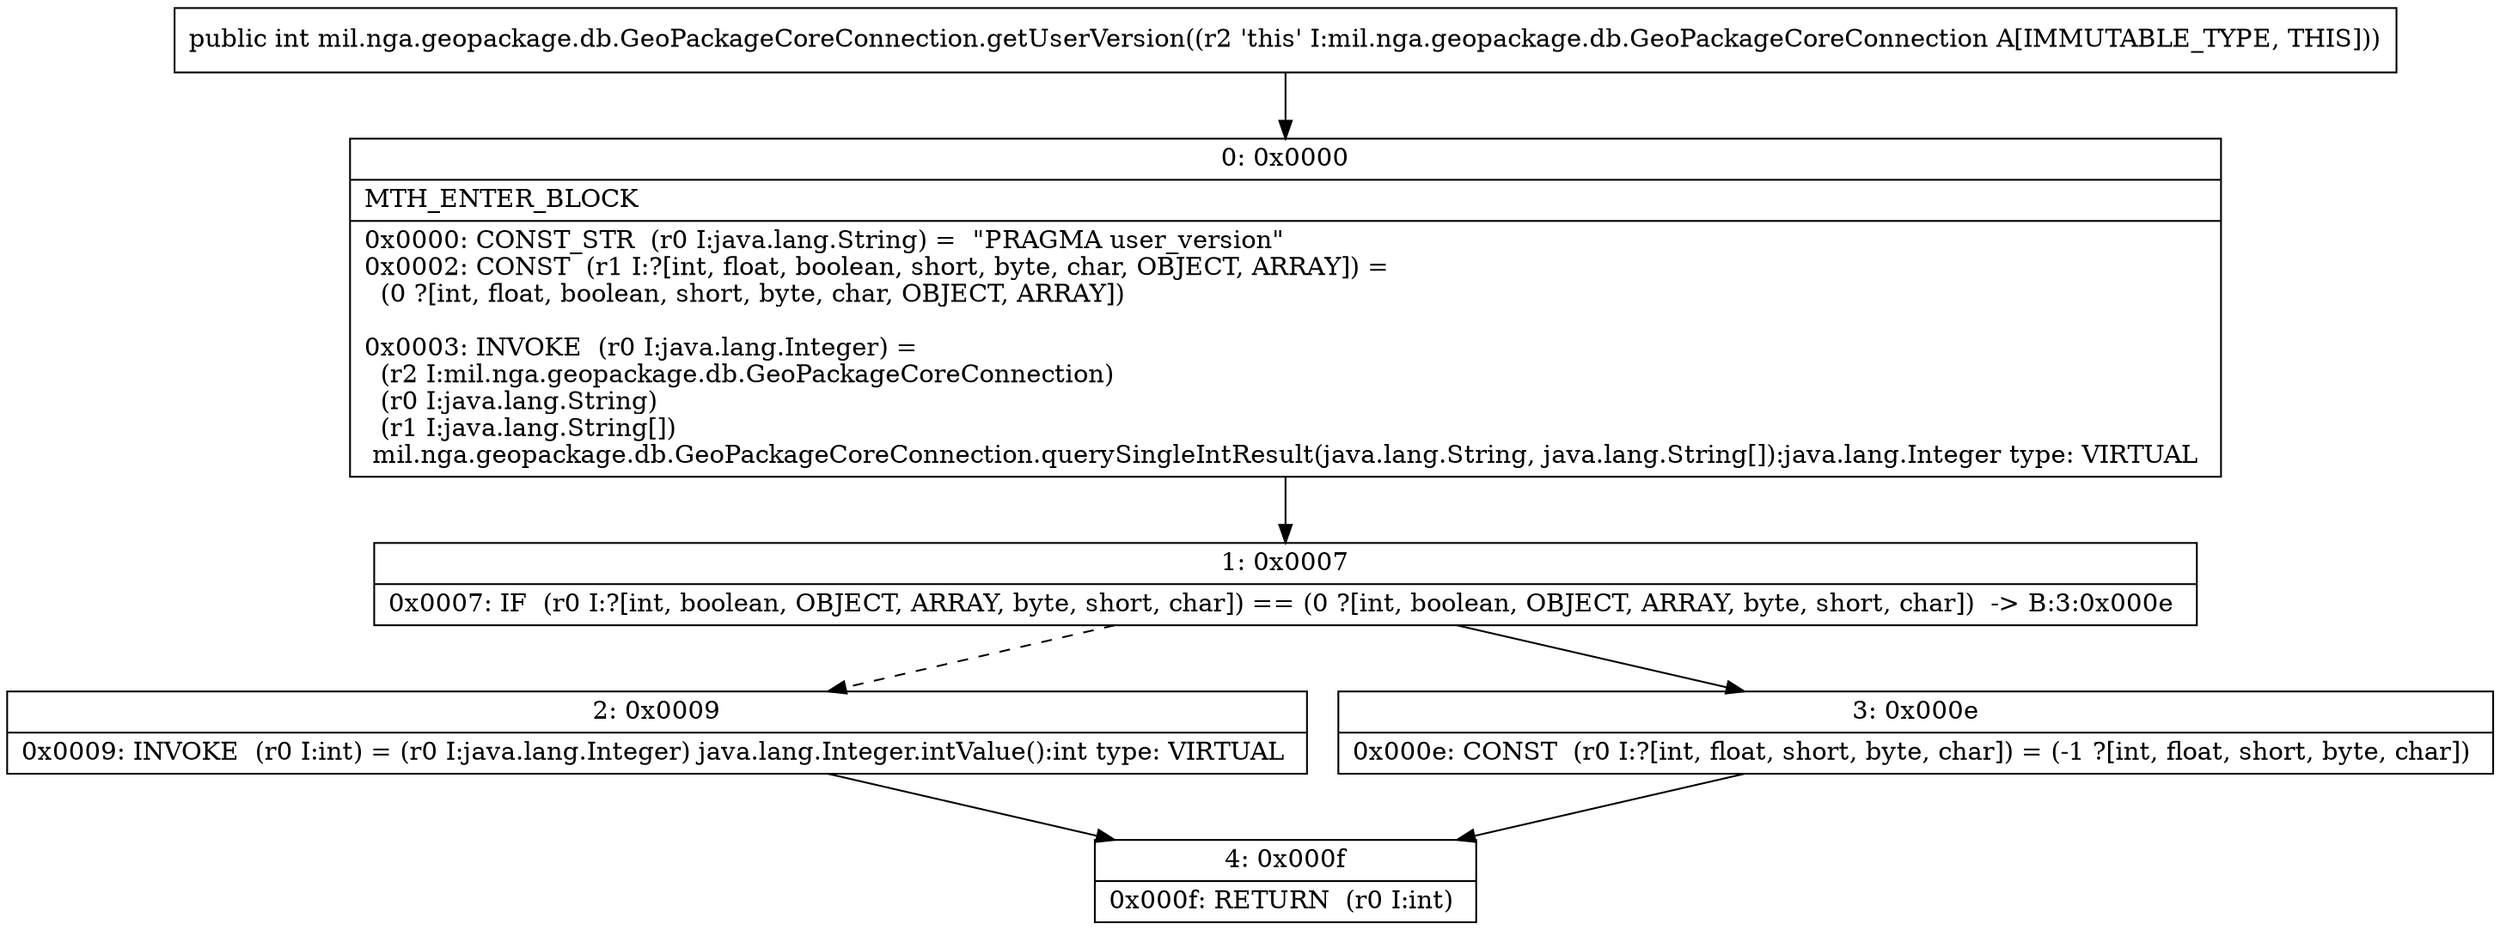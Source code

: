 digraph "CFG formil.nga.geopackage.db.GeoPackageCoreConnection.getUserVersion()I" {
Node_0 [shape=record,label="{0\:\ 0x0000|MTH_ENTER_BLOCK\l|0x0000: CONST_STR  (r0 I:java.lang.String) =  \"PRAGMA user_version\" \l0x0002: CONST  (r1 I:?[int, float, boolean, short, byte, char, OBJECT, ARRAY]) = \l  (0 ?[int, float, boolean, short, byte, char, OBJECT, ARRAY])\l \l0x0003: INVOKE  (r0 I:java.lang.Integer) = \l  (r2 I:mil.nga.geopackage.db.GeoPackageCoreConnection)\l  (r0 I:java.lang.String)\l  (r1 I:java.lang.String[])\l mil.nga.geopackage.db.GeoPackageCoreConnection.querySingleIntResult(java.lang.String, java.lang.String[]):java.lang.Integer type: VIRTUAL \l}"];
Node_1 [shape=record,label="{1\:\ 0x0007|0x0007: IF  (r0 I:?[int, boolean, OBJECT, ARRAY, byte, short, char]) == (0 ?[int, boolean, OBJECT, ARRAY, byte, short, char])  \-\> B:3:0x000e \l}"];
Node_2 [shape=record,label="{2\:\ 0x0009|0x0009: INVOKE  (r0 I:int) = (r0 I:java.lang.Integer) java.lang.Integer.intValue():int type: VIRTUAL \l}"];
Node_3 [shape=record,label="{3\:\ 0x000e|0x000e: CONST  (r0 I:?[int, float, short, byte, char]) = (\-1 ?[int, float, short, byte, char]) \l}"];
Node_4 [shape=record,label="{4\:\ 0x000f|0x000f: RETURN  (r0 I:int) \l}"];
MethodNode[shape=record,label="{public int mil.nga.geopackage.db.GeoPackageCoreConnection.getUserVersion((r2 'this' I:mil.nga.geopackage.db.GeoPackageCoreConnection A[IMMUTABLE_TYPE, THIS])) }"];
MethodNode -> Node_0;
Node_0 -> Node_1;
Node_1 -> Node_2[style=dashed];
Node_1 -> Node_3;
Node_2 -> Node_4;
Node_3 -> Node_4;
}

